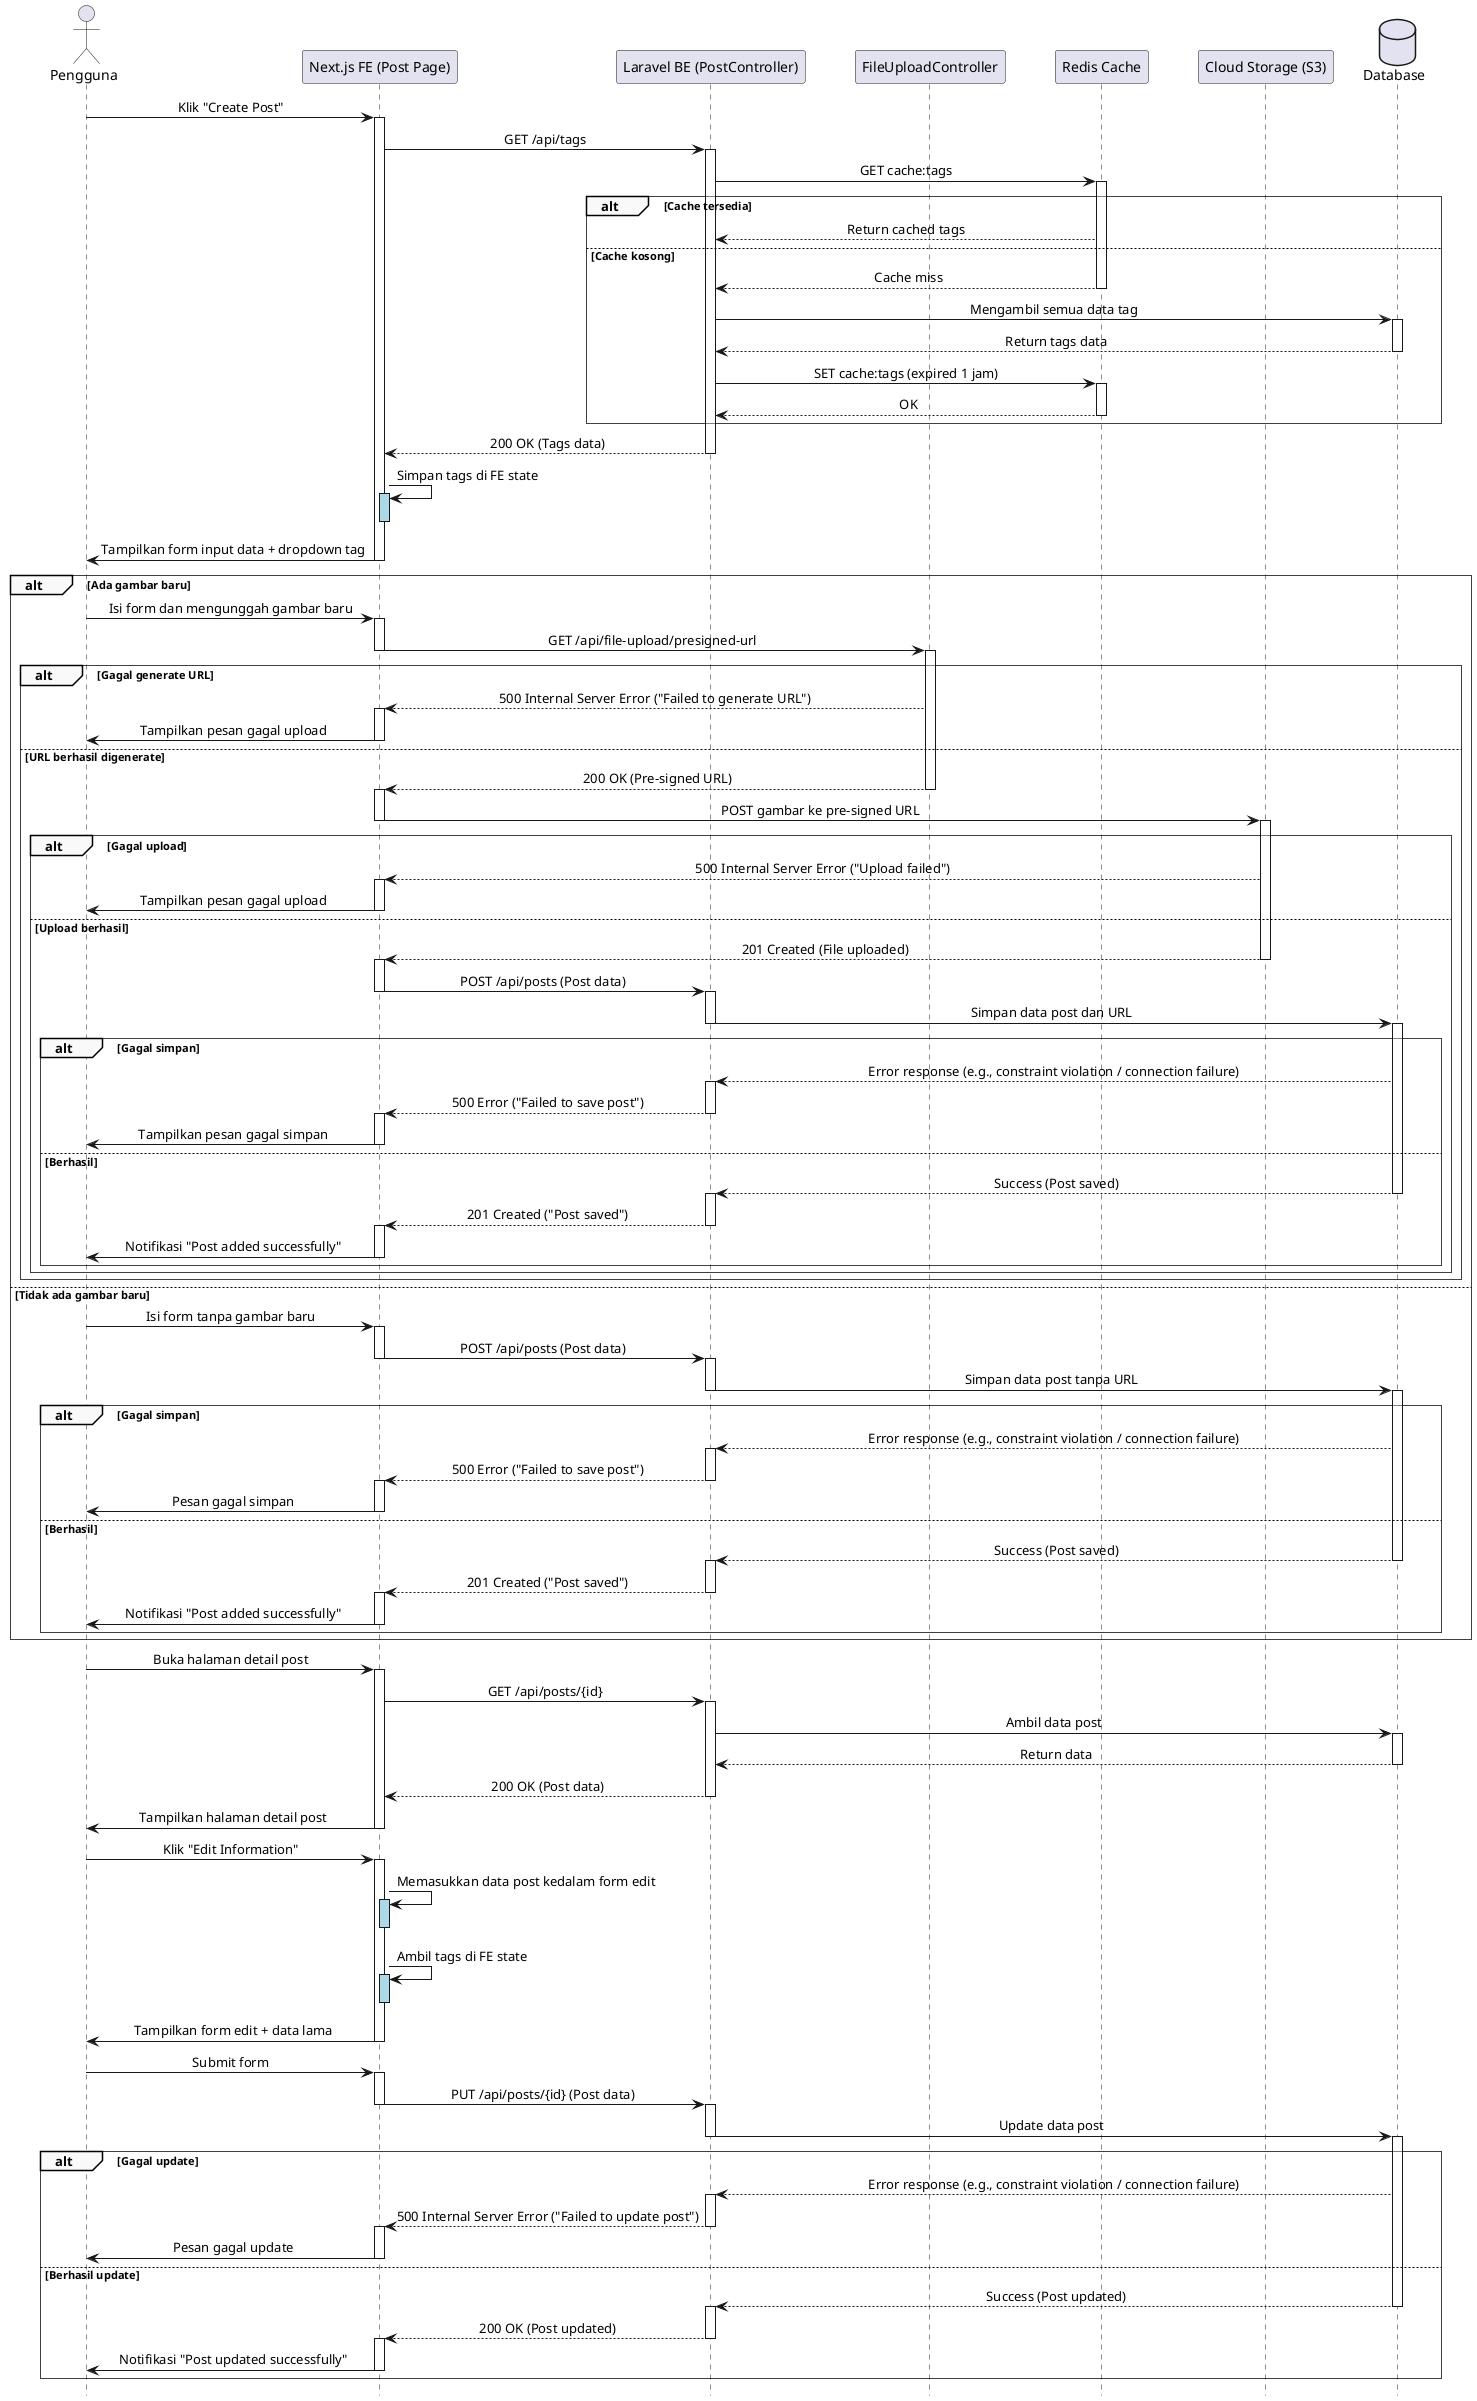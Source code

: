 @startuml
' === Styling ===
skinparam sequence {
    LifelineFooterStrategy none
    MessageAlign center
    ArrowThickness 1
    ParticipantPadding 20
    GroupBorderThickness 0.5
    GroupBackgroundColor #F9F9F9
}
hide footbox

' === Participants ===
actor "Pengguna" as Provider
participant "Next.js FE (Post Page)" as FE
participant "Laravel BE (PostController)" as BE
participant "FileUploadController" as FileBE
participant "Redis Cache" as Redis
participant "Cloud Storage (S3)" as Storage
database "Database" as DB


'== A. Membuka Form Tambah Post ==
Provider -> FE: Klik "Create Post"
activate FE
FE -> BE: GET /api/tags
activate BE
BE -> Redis: GET cache:tags
activate Redis

alt Cache tersedia
    Redis --> BE: Return cached tags
else Cache kosong
    Redis --> BE: Cache miss
    deactivate Redis
    BE -> DB: Mengambil semua data tag
    activate DB
    DB --> BE: Return tags data
    deactivate DB
    BE -> Redis: SET cache:tags (expired 1 jam)
    activate Redis
    Redis --> BE: OK
    deactivate Redis
end
BE --> FE: 200 OK (Tags data)
deactivate BE
FE -> FE: Simpan tags di FE state
activate FE #LightBlue
deactivate FE #LightBlue

FE -> Provider: Tampilkan form input data + dropdown tag
deactivate FE


'== B. Penambahan Post ==
alt Ada gambar baru
Provider -> FE: Isi form dan mengunggah gambar baru
activate FE
    FE -> FileBE: GET /api/file-upload/presigned-url
    deactivate FE
    activate FileBE

    alt Gagal generate URL
        FileBE --> FE: 500 Internal Server Error ("Failed to generate URL")
        activate FE
        FE -> Provider: Tampilkan pesan gagal upload
        deactivate FE
    else URL berhasil digenerate
        FileBE --> FE: 200 OK (Pre-signed URL)
        deactivate FileBE
        activate FE

        FE -> Storage: POST gambar ke pre-signed URL
        deactivate FE
        activate Storage

        alt Gagal upload
            Storage --> FE: 500 Internal Server Error ("Upload failed")
            activate FE
            FE -> Provider: Tampilkan pesan gagal upload
            deactivate FE
        else Upload berhasil
            Storage --> FE: 201 Created (File uploaded)
            deactivate Storage
            activate FE
            FE -> BE: POST /api/posts (Post data)
            deactivate FE
            activate BE
            BE -> DB: Simpan data post dan URL
            deactivate BE
            activate DB

            alt Gagal simpan
                DB --> BE: Error response (e.g., constraint violation / connection failure)
                activate BE
                BE --> FE: 500 Error ("Failed to save post")
                deactivate BE
                activate FE
                FE -> Provider: Tampilkan pesan gagal simpan
                deactivate FE
            else Berhasil
                DB --> BE: Success (Post saved)
                deactivate DB
                activate BE

                BE --> FE: 201 Created ("Post saved")
                deactivate BE
                activate FE
                FE -> Provider: Notifikasi "Post added successfully"
                deactivate FE
            end
        end
    end
else Tidak ada gambar baru
    Provider -> FE: Isi form tanpa gambar baru
    activate FE
    FE -> BE: POST /api/posts (Post data)
    deactivate FE
    activate BE
    BE -> DB: Simpan data post tanpa URL
    deactivate BE
    activate DB

    alt Gagal simpan
        DB --> BE: Error response (e.g., constraint violation / connection failure)
        activate BE
        BE --> FE: 500 Error ("Failed to save post")
        deactivate BE
        activate FE
        FE -> Provider: Pesan gagal simpan
        deactivate FE
    else Berhasil
        DB --> BE: Success (Post saved)
        deactivate DB
        activate BE
        BE --> FE: 201 Created ("Post saved")
        deactivate BE
        activate FE
        FE -> Provider: Notifikasi "Post added successfully"
        deactivate FE
    end
end
deactivate FE


'== C. Pengeditan Post ==
Provider -> FE: Buka halaman detail post
activate FE
FE -> BE: GET /api/posts/{id}
activate BE
BE -> DB: Ambil data post
activate DB
DB --> BE: Return data
deactivate DB
BE --> FE: 200 OK (Post data)
deactivate BE
FE -> Provider: Tampilkan halaman detail post
deactivate FE


'== D. Edit dan Simpan Perubahan ==
Provider -> FE: Klik "Edit Information"
activate FE
'Provider -> FE: Klik "Edit Information"
'activate FE
'FE -> BE: GET /api/tags
'activate BE
'BE -> Redis: GET cache:tags
'activate Redis
'
'alt Cache tersedia
'    Redis --> BE: Return cached tags
'else Cache kosong
'    Redis --> BE: Cache miss
'    deactivate Redis
'    BE -> DB: Mengambil semua data tag
'    activate DB
'    DB --> BE: Return tags data
'    deactivate DB
'    BE -> Redis: SET cache:tags (expired 1 jam)
'    activate Redis
'    Redis --> BE: OK
'    deactivate Redis
'end
'BE --> FE: 200 OK (Tags data)
'
'deactivate BE
'FE -> FE: Simpan tags di FE state
'activate FE #LightBlue
'deactivate FE #LightBlue
FE -> FE: Memasukkan data post kedalam form edit
activate FE #LightBlue
deactivate FE #LightBlue
FE -> FE: Ambil tags di FE state
activate FE #LightBlue
deactivate FE #LightBlue
FE -> Provider: Tampilkan form edit + data lama
deactivate FE


'== E. Menyimpan Perubahan ==


Provider -> FE: Submit form
activate FE
FE -> BE: PUT /api/posts/{id} (Post data)
deactivate FE
activate BE
BE -> DB: Update data post
deactivate BE
activate DB

alt Gagal update
    DB --> BE: Error response (e.g., constraint violation / connection failure)
    activate BE
    BE --> FE: 500 Internal Server Error ("Failed to update post")
    deactivate BE
    activate FE
FE -> Provider: Pesan gagal update
    deactivate FE
else Berhasil update
    DB --> BE: Success (Post updated)
    deactivate DB
    activate BE
    BE --> FE: 200 OK (Post updated)
    deactivate BE
    activate FE
    FE -> Provider: Notifikasi "Post updated successfully"
    deactivate FE
end
deactivate FE

@enduml
